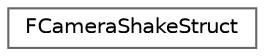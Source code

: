 digraph "Graphical Class Hierarchy"
{
 // LATEX_PDF_SIZE
  bgcolor="transparent";
  edge [fontname=Helvetica,fontsize=10,labelfontname=Helvetica,labelfontsize=10];
  node [fontname=Helvetica,fontsize=10,shape=box,height=0.2,width=0.4];
  rankdir="LR";
  Node0 [id="Node000000",label="FCameraShakeStruct",height=0.2,width=0.4,color="grey40", fillcolor="white", style="filled",URL="$struct_f_camera_shake_struct.html",tooltip=" "];
}
